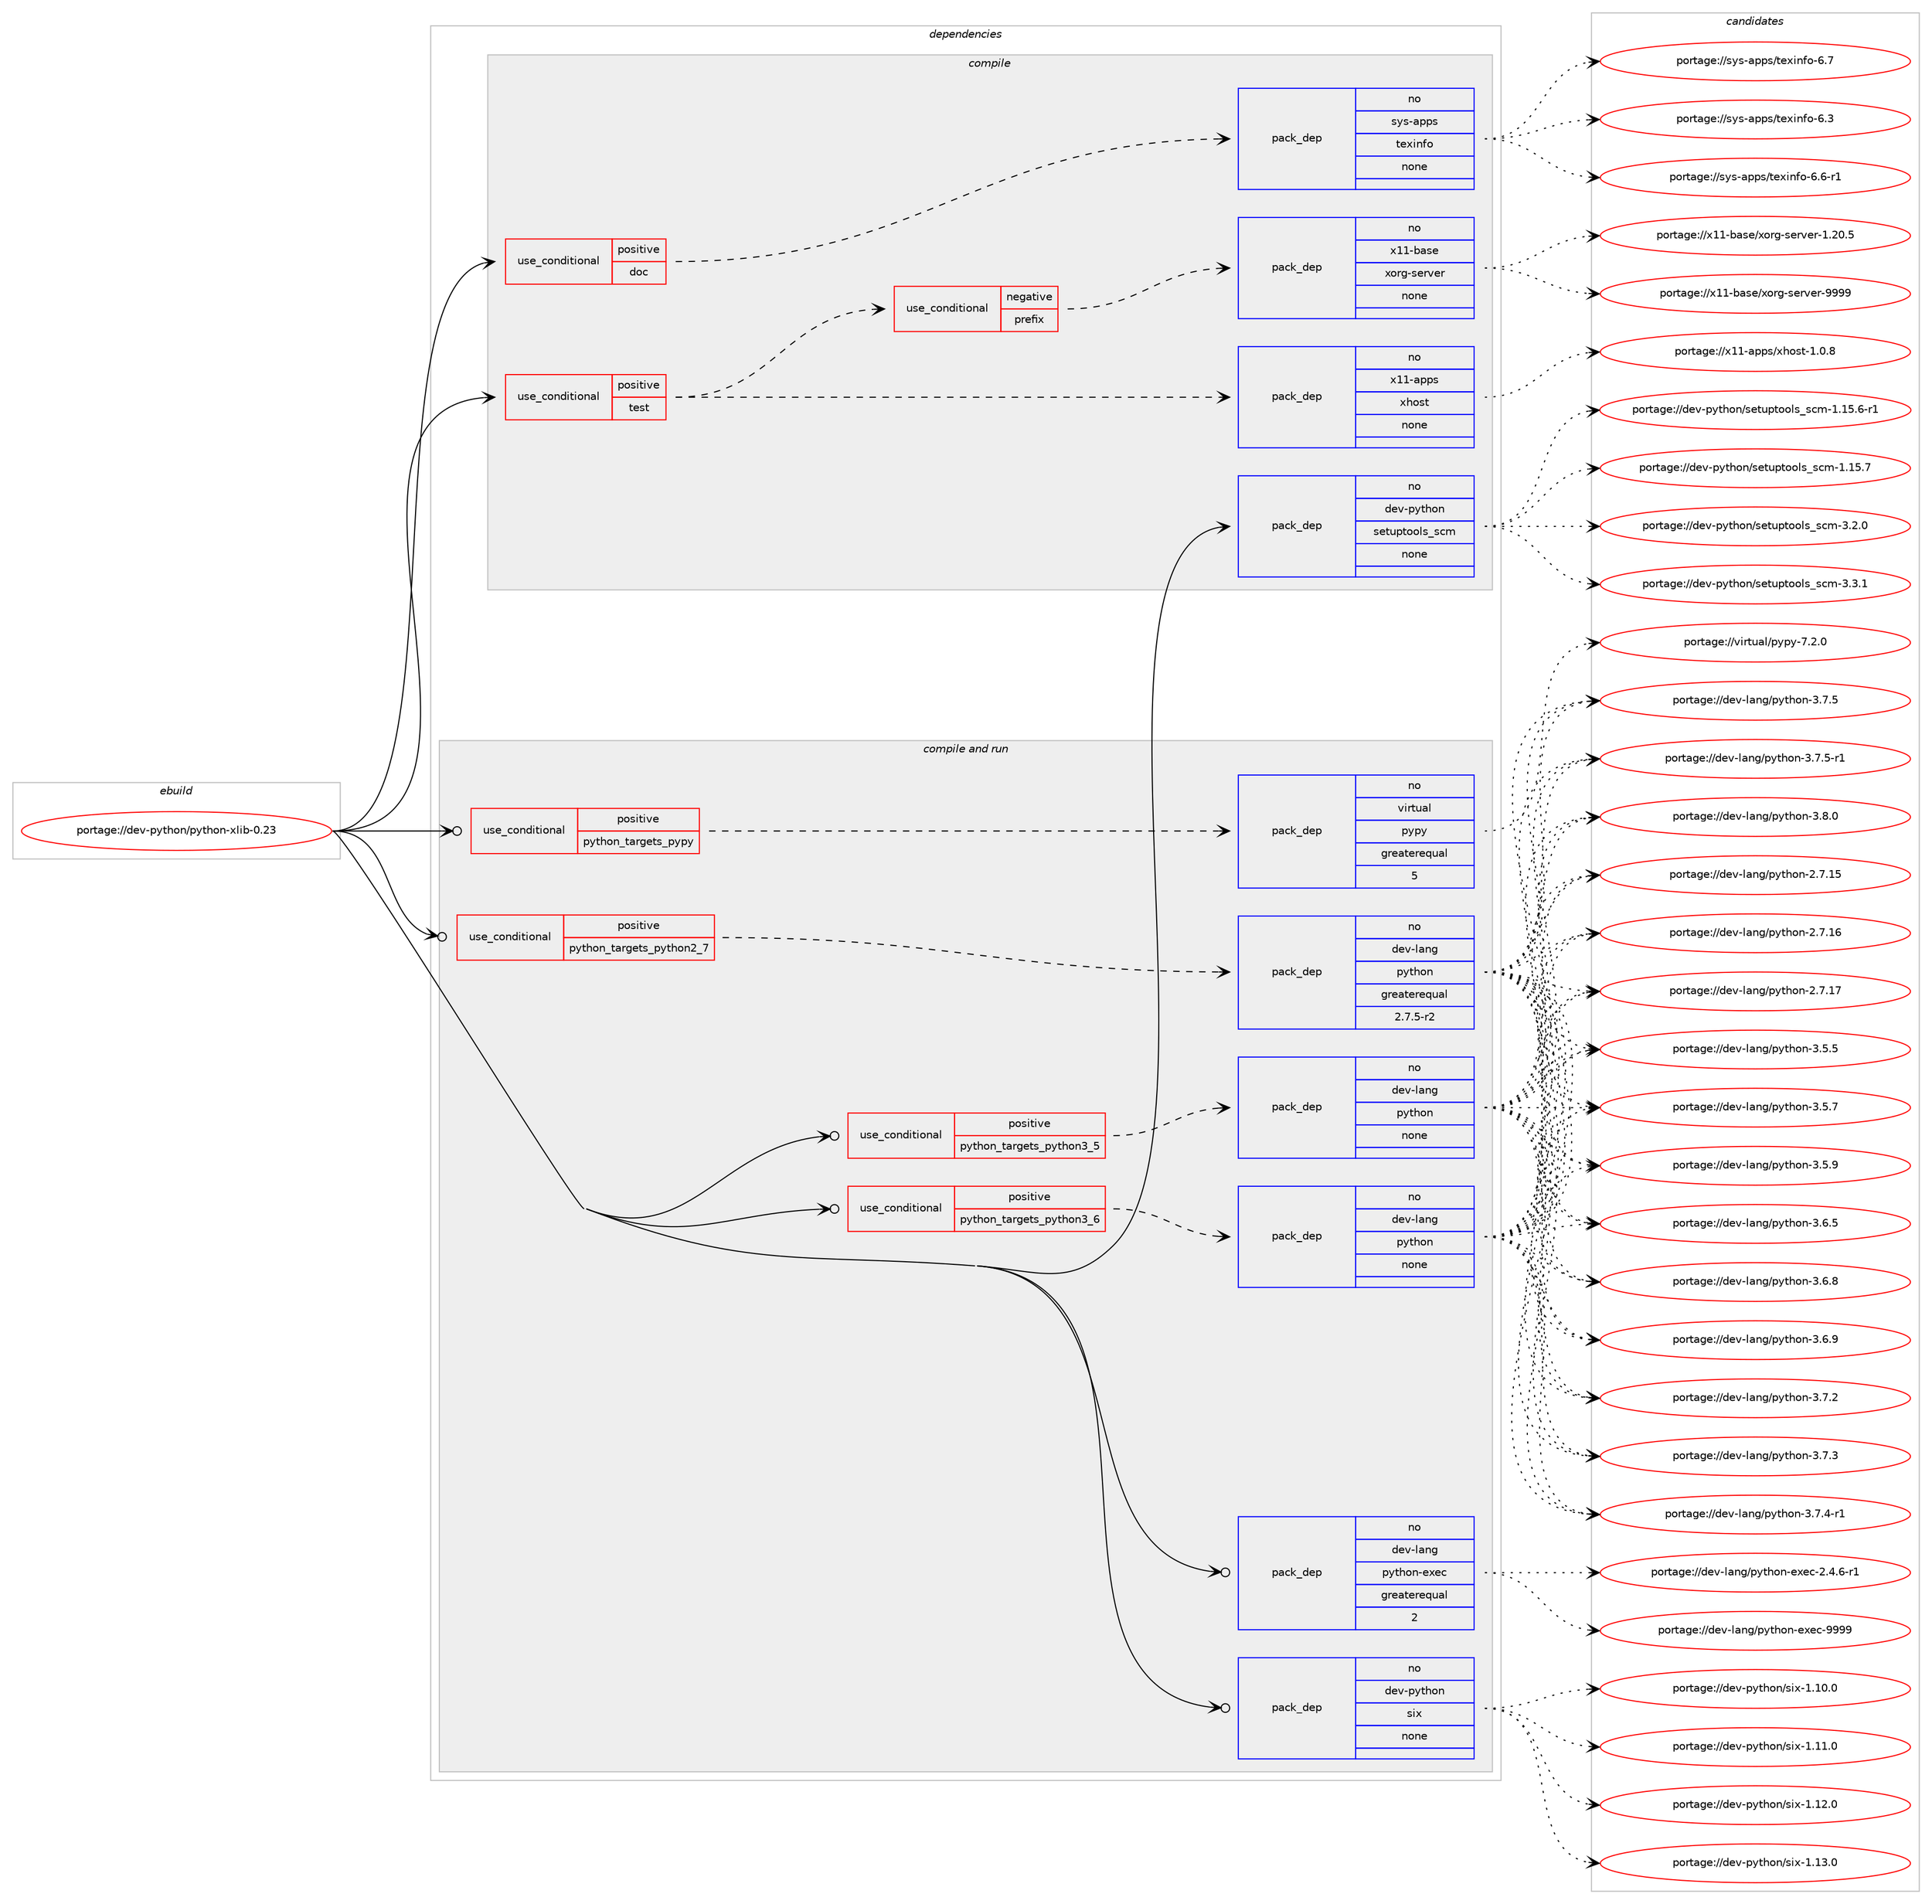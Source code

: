 digraph prolog {

# *************
# Graph options
# *************

newrank=true;
concentrate=true;
compound=true;
graph [rankdir=LR,fontname=Helvetica,fontsize=10,ranksep=1.5];#, ranksep=2.5, nodesep=0.2];
edge  [arrowhead=vee];
node  [fontname=Helvetica,fontsize=10];

# **********
# The ebuild
# **********

subgraph cluster_leftcol {
color=gray;
rank=same;
label=<<i>ebuild</i>>;
id [label="portage://dev-python/python-xlib-0.23", color=red, width=4, href="../dev-python/python-xlib-0.23.svg"];
}

# ****************
# The dependencies
# ****************

subgraph cluster_midcol {
color=gray;
label=<<i>dependencies</i>>;
subgraph cluster_compile {
fillcolor="#eeeeee";
style=filled;
label=<<i>compile</i>>;
subgraph cond37307 {
dependency168291 [label=<<TABLE BORDER="0" CELLBORDER="1" CELLSPACING="0" CELLPADDING="4"><TR><TD ROWSPAN="3" CELLPADDING="10">use_conditional</TD></TR><TR><TD>positive</TD></TR><TR><TD>doc</TD></TR></TABLE>>, shape=none, color=red];
subgraph pack127590 {
dependency168292 [label=<<TABLE BORDER="0" CELLBORDER="1" CELLSPACING="0" CELLPADDING="4" WIDTH="220"><TR><TD ROWSPAN="6" CELLPADDING="30">pack_dep</TD></TR><TR><TD WIDTH="110">no</TD></TR><TR><TD>sys-apps</TD></TR><TR><TD>texinfo</TD></TR><TR><TD>none</TD></TR><TR><TD></TD></TR></TABLE>>, shape=none, color=blue];
}
dependency168291:e -> dependency168292:w [weight=20,style="dashed",arrowhead="vee"];
}
id:e -> dependency168291:w [weight=20,style="solid",arrowhead="vee"];
subgraph cond37308 {
dependency168293 [label=<<TABLE BORDER="0" CELLBORDER="1" CELLSPACING="0" CELLPADDING="4"><TR><TD ROWSPAN="3" CELLPADDING="10">use_conditional</TD></TR><TR><TD>positive</TD></TR><TR><TD>test</TD></TR></TABLE>>, shape=none, color=red];
subgraph cond37309 {
dependency168294 [label=<<TABLE BORDER="0" CELLBORDER="1" CELLSPACING="0" CELLPADDING="4"><TR><TD ROWSPAN="3" CELLPADDING="10">use_conditional</TD></TR><TR><TD>negative</TD></TR><TR><TD>prefix</TD></TR></TABLE>>, shape=none, color=red];
subgraph pack127591 {
dependency168295 [label=<<TABLE BORDER="0" CELLBORDER="1" CELLSPACING="0" CELLPADDING="4" WIDTH="220"><TR><TD ROWSPAN="6" CELLPADDING="30">pack_dep</TD></TR><TR><TD WIDTH="110">no</TD></TR><TR><TD>x11-base</TD></TR><TR><TD>xorg-server</TD></TR><TR><TD>none</TD></TR><TR><TD></TD></TR></TABLE>>, shape=none, color=blue];
}
dependency168294:e -> dependency168295:w [weight=20,style="dashed",arrowhead="vee"];
}
dependency168293:e -> dependency168294:w [weight=20,style="dashed",arrowhead="vee"];
subgraph pack127592 {
dependency168296 [label=<<TABLE BORDER="0" CELLBORDER="1" CELLSPACING="0" CELLPADDING="4" WIDTH="220"><TR><TD ROWSPAN="6" CELLPADDING="30">pack_dep</TD></TR><TR><TD WIDTH="110">no</TD></TR><TR><TD>x11-apps</TD></TR><TR><TD>xhost</TD></TR><TR><TD>none</TD></TR><TR><TD></TD></TR></TABLE>>, shape=none, color=blue];
}
dependency168293:e -> dependency168296:w [weight=20,style="dashed",arrowhead="vee"];
}
id:e -> dependency168293:w [weight=20,style="solid",arrowhead="vee"];
subgraph pack127593 {
dependency168297 [label=<<TABLE BORDER="0" CELLBORDER="1" CELLSPACING="0" CELLPADDING="4" WIDTH="220"><TR><TD ROWSPAN="6" CELLPADDING="30">pack_dep</TD></TR><TR><TD WIDTH="110">no</TD></TR><TR><TD>dev-python</TD></TR><TR><TD>setuptools_scm</TD></TR><TR><TD>none</TD></TR><TR><TD></TD></TR></TABLE>>, shape=none, color=blue];
}
id:e -> dependency168297:w [weight=20,style="solid",arrowhead="vee"];
}
subgraph cluster_compileandrun {
fillcolor="#eeeeee";
style=filled;
label=<<i>compile and run</i>>;
subgraph cond37310 {
dependency168298 [label=<<TABLE BORDER="0" CELLBORDER="1" CELLSPACING="0" CELLPADDING="4"><TR><TD ROWSPAN="3" CELLPADDING="10">use_conditional</TD></TR><TR><TD>positive</TD></TR><TR><TD>python_targets_pypy</TD></TR></TABLE>>, shape=none, color=red];
subgraph pack127594 {
dependency168299 [label=<<TABLE BORDER="0" CELLBORDER="1" CELLSPACING="0" CELLPADDING="4" WIDTH="220"><TR><TD ROWSPAN="6" CELLPADDING="30">pack_dep</TD></TR><TR><TD WIDTH="110">no</TD></TR><TR><TD>virtual</TD></TR><TR><TD>pypy</TD></TR><TR><TD>greaterequal</TD></TR><TR><TD>5</TD></TR></TABLE>>, shape=none, color=blue];
}
dependency168298:e -> dependency168299:w [weight=20,style="dashed",arrowhead="vee"];
}
id:e -> dependency168298:w [weight=20,style="solid",arrowhead="odotvee"];
subgraph cond37311 {
dependency168300 [label=<<TABLE BORDER="0" CELLBORDER="1" CELLSPACING="0" CELLPADDING="4"><TR><TD ROWSPAN="3" CELLPADDING="10">use_conditional</TD></TR><TR><TD>positive</TD></TR><TR><TD>python_targets_python2_7</TD></TR></TABLE>>, shape=none, color=red];
subgraph pack127595 {
dependency168301 [label=<<TABLE BORDER="0" CELLBORDER="1" CELLSPACING="0" CELLPADDING="4" WIDTH="220"><TR><TD ROWSPAN="6" CELLPADDING="30">pack_dep</TD></TR><TR><TD WIDTH="110">no</TD></TR><TR><TD>dev-lang</TD></TR><TR><TD>python</TD></TR><TR><TD>greaterequal</TD></TR><TR><TD>2.7.5-r2</TD></TR></TABLE>>, shape=none, color=blue];
}
dependency168300:e -> dependency168301:w [weight=20,style="dashed",arrowhead="vee"];
}
id:e -> dependency168300:w [weight=20,style="solid",arrowhead="odotvee"];
subgraph cond37312 {
dependency168302 [label=<<TABLE BORDER="0" CELLBORDER="1" CELLSPACING="0" CELLPADDING="4"><TR><TD ROWSPAN="3" CELLPADDING="10">use_conditional</TD></TR><TR><TD>positive</TD></TR><TR><TD>python_targets_python3_5</TD></TR></TABLE>>, shape=none, color=red];
subgraph pack127596 {
dependency168303 [label=<<TABLE BORDER="0" CELLBORDER="1" CELLSPACING="0" CELLPADDING="4" WIDTH="220"><TR><TD ROWSPAN="6" CELLPADDING="30">pack_dep</TD></TR><TR><TD WIDTH="110">no</TD></TR><TR><TD>dev-lang</TD></TR><TR><TD>python</TD></TR><TR><TD>none</TD></TR><TR><TD></TD></TR></TABLE>>, shape=none, color=blue];
}
dependency168302:e -> dependency168303:w [weight=20,style="dashed",arrowhead="vee"];
}
id:e -> dependency168302:w [weight=20,style="solid",arrowhead="odotvee"];
subgraph cond37313 {
dependency168304 [label=<<TABLE BORDER="0" CELLBORDER="1" CELLSPACING="0" CELLPADDING="4"><TR><TD ROWSPAN="3" CELLPADDING="10">use_conditional</TD></TR><TR><TD>positive</TD></TR><TR><TD>python_targets_python3_6</TD></TR></TABLE>>, shape=none, color=red];
subgraph pack127597 {
dependency168305 [label=<<TABLE BORDER="0" CELLBORDER="1" CELLSPACING="0" CELLPADDING="4" WIDTH="220"><TR><TD ROWSPAN="6" CELLPADDING="30">pack_dep</TD></TR><TR><TD WIDTH="110">no</TD></TR><TR><TD>dev-lang</TD></TR><TR><TD>python</TD></TR><TR><TD>none</TD></TR><TR><TD></TD></TR></TABLE>>, shape=none, color=blue];
}
dependency168304:e -> dependency168305:w [weight=20,style="dashed",arrowhead="vee"];
}
id:e -> dependency168304:w [weight=20,style="solid",arrowhead="odotvee"];
subgraph pack127598 {
dependency168306 [label=<<TABLE BORDER="0" CELLBORDER="1" CELLSPACING="0" CELLPADDING="4" WIDTH="220"><TR><TD ROWSPAN="6" CELLPADDING="30">pack_dep</TD></TR><TR><TD WIDTH="110">no</TD></TR><TR><TD>dev-lang</TD></TR><TR><TD>python-exec</TD></TR><TR><TD>greaterequal</TD></TR><TR><TD>2</TD></TR></TABLE>>, shape=none, color=blue];
}
id:e -> dependency168306:w [weight=20,style="solid",arrowhead="odotvee"];
subgraph pack127599 {
dependency168307 [label=<<TABLE BORDER="0" CELLBORDER="1" CELLSPACING="0" CELLPADDING="4" WIDTH="220"><TR><TD ROWSPAN="6" CELLPADDING="30">pack_dep</TD></TR><TR><TD WIDTH="110">no</TD></TR><TR><TD>dev-python</TD></TR><TR><TD>six</TD></TR><TR><TD>none</TD></TR><TR><TD></TD></TR></TABLE>>, shape=none, color=blue];
}
id:e -> dependency168307:w [weight=20,style="solid",arrowhead="odotvee"];
}
subgraph cluster_run {
fillcolor="#eeeeee";
style=filled;
label=<<i>run</i>>;
}
}

# **************
# The candidates
# **************

subgraph cluster_choices {
rank=same;
color=gray;
label=<<i>candidates</i>>;

subgraph choice127590 {
color=black;
nodesep=1;
choiceportage11512111545971121121154711610112010511010211145544651 [label="portage://sys-apps/texinfo-6.3", color=red, width=4,href="../sys-apps/texinfo-6.3.svg"];
choiceportage115121115459711211211547116101120105110102111455446544511449 [label="portage://sys-apps/texinfo-6.6-r1", color=red, width=4,href="../sys-apps/texinfo-6.6-r1.svg"];
choiceportage11512111545971121121154711610112010511010211145544655 [label="portage://sys-apps/texinfo-6.7", color=red, width=4,href="../sys-apps/texinfo-6.7.svg"];
dependency168292:e -> choiceportage11512111545971121121154711610112010511010211145544651:w [style=dotted,weight="100"];
dependency168292:e -> choiceportage115121115459711211211547116101120105110102111455446544511449:w [style=dotted,weight="100"];
dependency168292:e -> choiceportage11512111545971121121154711610112010511010211145544655:w [style=dotted,weight="100"];
}
subgraph choice127591 {
color=black;
nodesep=1;
choiceportage1204949459897115101471201111141034511510111411810111445494650484653 [label="portage://x11-base/xorg-server-1.20.5", color=red, width=4,href="../x11-base/xorg-server-1.20.5.svg"];
choiceportage120494945989711510147120111114103451151011141181011144557575757 [label="portage://x11-base/xorg-server-9999", color=red, width=4,href="../x11-base/xorg-server-9999.svg"];
dependency168295:e -> choiceportage1204949459897115101471201111141034511510111411810111445494650484653:w [style=dotted,weight="100"];
dependency168295:e -> choiceportage120494945989711510147120111114103451151011141181011144557575757:w [style=dotted,weight="100"];
}
subgraph choice127592 {
color=black;
nodesep=1;
choiceportage1204949459711211211547120104111115116454946484656 [label="portage://x11-apps/xhost-1.0.8", color=red, width=4,href="../x11-apps/xhost-1.0.8.svg"];
dependency168296:e -> choiceportage1204949459711211211547120104111115116454946484656:w [style=dotted,weight="100"];
}
subgraph choice127593 {
color=black;
nodesep=1;
choiceportage10010111845112121116104111110471151011161171121161111111081159511599109454946495346544511449 [label="portage://dev-python/setuptools_scm-1.15.6-r1", color=red, width=4,href="../dev-python/setuptools_scm-1.15.6-r1.svg"];
choiceportage1001011184511212111610411111047115101116117112116111111108115951159910945494649534655 [label="portage://dev-python/setuptools_scm-1.15.7", color=red, width=4,href="../dev-python/setuptools_scm-1.15.7.svg"];
choiceportage10010111845112121116104111110471151011161171121161111111081159511599109455146504648 [label="portage://dev-python/setuptools_scm-3.2.0", color=red, width=4,href="../dev-python/setuptools_scm-3.2.0.svg"];
choiceportage10010111845112121116104111110471151011161171121161111111081159511599109455146514649 [label="portage://dev-python/setuptools_scm-3.3.1", color=red, width=4,href="../dev-python/setuptools_scm-3.3.1.svg"];
dependency168297:e -> choiceportage10010111845112121116104111110471151011161171121161111111081159511599109454946495346544511449:w [style=dotted,weight="100"];
dependency168297:e -> choiceportage1001011184511212111610411111047115101116117112116111111108115951159910945494649534655:w [style=dotted,weight="100"];
dependency168297:e -> choiceportage10010111845112121116104111110471151011161171121161111111081159511599109455146504648:w [style=dotted,weight="100"];
dependency168297:e -> choiceportage10010111845112121116104111110471151011161171121161111111081159511599109455146514649:w [style=dotted,weight="100"];
}
subgraph choice127594 {
color=black;
nodesep=1;
choiceportage1181051141161179710847112121112121455546504648 [label="portage://virtual/pypy-7.2.0", color=red, width=4,href="../virtual/pypy-7.2.0.svg"];
dependency168299:e -> choiceportage1181051141161179710847112121112121455546504648:w [style=dotted,weight="100"];
}
subgraph choice127595 {
color=black;
nodesep=1;
choiceportage10010111845108971101034711212111610411111045504655464953 [label="portage://dev-lang/python-2.7.15", color=red, width=4,href="../dev-lang/python-2.7.15.svg"];
choiceportage10010111845108971101034711212111610411111045504655464954 [label="portage://dev-lang/python-2.7.16", color=red, width=4,href="../dev-lang/python-2.7.16.svg"];
choiceportage10010111845108971101034711212111610411111045504655464955 [label="portage://dev-lang/python-2.7.17", color=red, width=4,href="../dev-lang/python-2.7.17.svg"];
choiceportage100101118451089711010347112121116104111110455146534653 [label="portage://dev-lang/python-3.5.5", color=red, width=4,href="../dev-lang/python-3.5.5.svg"];
choiceportage100101118451089711010347112121116104111110455146534655 [label="portage://dev-lang/python-3.5.7", color=red, width=4,href="../dev-lang/python-3.5.7.svg"];
choiceportage100101118451089711010347112121116104111110455146534657 [label="portage://dev-lang/python-3.5.9", color=red, width=4,href="../dev-lang/python-3.5.9.svg"];
choiceportage100101118451089711010347112121116104111110455146544653 [label="portage://dev-lang/python-3.6.5", color=red, width=4,href="../dev-lang/python-3.6.5.svg"];
choiceportage100101118451089711010347112121116104111110455146544656 [label="portage://dev-lang/python-3.6.8", color=red, width=4,href="../dev-lang/python-3.6.8.svg"];
choiceportage100101118451089711010347112121116104111110455146544657 [label="portage://dev-lang/python-3.6.9", color=red, width=4,href="../dev-lang/python-3.6.9.svg"];
choiceportage100101118451089711010347112121116104111110455146554650 [label="portage://dev-lang/python-3.7.2", color=red, width=4,href="../dev-lang/python-3.7.2.svg"];
choiceportage100101118451089711010347112121116104111110455146554651 [label="portage://dev-lang/python-3.7.3", color=red, width=4,href="../dev-lang/python-3.7.3.svg"];
choiceportage1001011184510897110103471121211161041111104551465546524511449 [label="portage://dev-lang/python-3.7.4-r1", color=red, width=4,href="../dev-lang/python-3.7.4-r1.svg"];
choiceportage100101118451089711010347112121116104111110455146554653 [label="portage://dev-lang/python-3.7.5", color=red, width=4,href="../dev-lang/python-3.7.5.svg"];
choiceportage1001011184510897110103471121211161041111104551465546534511449 [label="portage://dev-lang/python-3.7.5-r1", color=red, width=4,href="../dev-lang/python-3.7.5-r1.svg"];
choiceportage100101118451089711010347112121116104111110455146564648 [label="portage://dev-lang/python-3.8.0", color=red, width=4,href="../dev-lang/python-3.8.0.svg"];
dependency168301:e -> choiceportage10010111845108971101034711212111610411111045504655464953:w [style=dotted,weight="100"];
dependency168301:e -> choiceportage10010111845108971101034711212111610411111045504655464954:w [style=dotted,weight="100"];
dependency168301:e -> choiceportage10010111845108971101034711212111610411111045504655464955:w [style=dotted,weight="100"];
dependency168301:e -> choiceportage100101118451089711010347112121116104111110455146534653:w [style=dotted,weight="100"];
dependency168301:e -> choiceportage100101118451089711010347112121116104111110455146534655:w [style=dotted,weight="100"];
dependency168301:e -> choiceportage100101118451089711010347112121116104111110455146534657:w [style=dotted,weight="100"];
dependency168301:e -> choiceportage100101118451089711010347112121116104111110455146544653:w [style=dotted,weight="100"];
dependency168301:e -> choiceportage100101118451089711010347112121116104111110455146544656:w [style=dotted,weight="100"];
dependency168301:e -> choiceportage100101118451089711010347112121116104111110455146544657:w [style=dotted,weight="100"];
dependency168301:e -> choiceportage100101118451089711010347112121116104111110455146554650:w [style=dotted,weight="100"];
dependency168301:e -> choiceportage100101118451089711010347112121116104111110455146554651:w [style=dotted,weight="100"];
dependency168301:e -> choiceportage1001011184510897110103471121211161041111104551465546524511449:w [style=dotted,weight="100"];
dependency168301:e -> choiceportage100101118451089711010347112121116104111110455146554653:w [style=dotted,weight="100"];
dependency168301:e -> choiceportage1001011184510897110103471121211161041111104551465546534511449:w [style=dotted,weight="100"];
dependency168301:e -> choiceportage100101118451089711010347112121116104111110455146564648:w [style=dotted,weight="100"];
}
subgraph choice127596 {
color=black;
nodesep=1;
choiceportage10010111845108971101034711212111610411111045504655464953 [label="portage://dev-lang/python-2.7.15", color=red, width=4,href="../dev-lang/python-2.7.15.svg"];
choiceportage10010111845108971101034711212111610411111045504655464954 [label="portage://dev-lang/python-2.7.16", color=red, width=4,href="../dev-lang/python-2.7.16.svg"];
choiceportage10010111845108971101034711212111610411111045504655464955 [label="portage://dev-lang/python-2.7.17", color=red, width=4,href="../dev-lang/python-2.7.17.svg"];
choiceportage100101118451089711010347112121116104111110455146534653 [label="portage://dev-lang/python-3.5.5", color=red, width=4,href="../dev-lang/python-3.5.5.svg"];
choiceportage100101118451089711010347112121116104111110455146534655 [label="portage://dev-lang/python-3.5.7", color=red, width=4,href="../dev-lang/python-3.5.7.svg"];
choiceportage100101118451089711010347112121116104111110455146534657 [label="portage://dev-lang/python-3.5.9", color=red, width=4,href="../dev-lang/python-3.5.9.svg"];
choiceportage100101118451089711010347112121116104111110455146544653 [label="portage://dev-lang/python-3.6.5", color=red, width=4,href="../dev-lang/python-3.6.5.svg"];
choiceportage100101118451089711010347112121116104111110455146544656 [label="portage://dev-lang/python-3.6.8", color=red, width=4,href="../dev-lang/python-3.6.8.svg"];
choiceportage100101118451089711010347112121116104111110455146544657 [label="portage://dev-lang/python-3.6.9", color=red, width=4,href="../dev-lang/python-3.6.9.svg"];
choiceportage100101118451089711010347112121116104111110455146554650 [label="portage://dev-lang/python-3.7.2", color=red, width=4,href="../dev-lang/python-3.7.2.svg"];
choiceportage100101118451089711010347112121116104111110455146554651 [label="portage://dev-lang/python-3.7.3", color=red, width=4,href="../dev-lang/python-3.7.3.svg"];
choiceportage1001011184510897110103471121211161041111104551465546524511449 [label="portage://dev-lang/python-3.7.4-r1", color=red, width=4,href="../dev-lang/python-3.7.4-r1.svg"];
choiceportage100101118451089711010347112121116104111110455146554653 [label="portage://dev-lang/python-3.7.5", color=red, width=4,href="../dev-lang/python-3.7.5.svg"];
choiceportage1001011184510897110103471121211161041111104551465546534511449 [label="portage://dev-lang/python-3.7.5-r1", color=red, width=4,href="../dev-lang/python-3.7.5-r1.svg"];
choiceportage100101118451089711010347112121116104111110455146564648 [label="portage://dev-lang/python-3.8.0", color=red, width=4,href="../dev-lang/python-3.8.0.svg"];
dependency168303:e -> choiceportage10010111845108971101034711212111610411111045504655464953:w [style=dotted,weight="100"];
dependency168303:e -> choiceportage10010111845108971101034711212111610411111045504655464954:w [style=dotted,weight="100"];
dependency168303:e -> choiceportage10010111845108971101034711212111610411111045504655464955:w [style=dotted,weight="100"];
dependency168303:e -> choiceportage100101118451089711010347112121116104111110455146534653:w [style=dotted,weight="100"];
dependency168303:e -> choiceportage100101118451089711010347112121116104111110455146534655:w [style=dotted,weight="100"];
dependency168303:e -> choiceportage100101118451089711010347112121116104111110455146534657:w [style=dotted,weight="100"];
dependency168303:e -> choiceportage100101118451089711010347112121116104111110455146544653:w [style=dotted,weight="100"];
dependency168303:e -> choiceportage100101118451089711010347112121116104111110455146544656:w [style=dotted,weight="100"];
dependency168303:e -> choiceportage100101118451089711010347112121116104111110455146544657:w [style=dotted,weight="100"];
dependency168303:e -> choiceportage100101118451089711010347112121116104111110455146554650:w [style=dotted,weight="100"];
dependency168303:e -> choiceportage100101118451089711010347112121116104111110455146554651:w [style=dotted,weight="100"];
dependency168303:e -> choiceportage1001011184510897110103471121211161041111104551465546524511449:w [style=dotted,weight="100"];
dependency168303:e -> choiceportage100101118451089711010347112121116104111110455146554653:w [style=dotted,weight="100"];
dependency168303:e -> choiceportage1001011184510897110103471121211161041111104551465546534511449:w [style=dotted,weight="100"];
dependency168303:e -> choiceportage100101118451089711010347112121116104111110455146564648:w [style=dotted,weight="100"];
}
subgraph choice127597 {
color=black;
nodesep=1;
choiceportage10010111845108971101034711212111610411111045504655464953 [label="portage://dev-lang/python-2.7.15", color=red, width=4,href="../dev-lang/python-2.7.15.svg"];
choiceportage10010111845108971101034711212111610411111045504655464954 [label="portage://dev-lang/python-2.7.16", color=red, width=4,href="../dev-lang/python-2.7.16.svg"];
choiceportage10010111845108971101034711212111610411111045504655464955 [label="portage://dev-lang/python-2.7.17", color=red, width=4,href="../dev-lang/python-2.7.17.svg"];
choiceportage100101118451089711010347112121116104111110455146534653 [label="portage://dev-lang/python-3.5.5", color=red, width=4,href="../dev-lang/python-3.5.5.svg"];
choiceportage100101118451089711010347112121116104111110455146534655 [label="portage://dev-lang/python-3.5.7", color=red, width=4,href="../dev-lang/python-3.5.7.svg"];
choiceportage100101118451089711010347112121116104111110455146534657 [label="portage://dev-lang/python-3.5.9", color=red, width=4,href="../dev-lang/python-3.5.9.svg"];
choiceportage100101118451089711010347112121116104111110455146544653 [label="portage://dev-lang/python-3.6.5", color=red, width=4,href="../dev-lang/python-3.6.5.svg"];
choiceportage100101118451089711010347112121116104111110455146544656 [label="portage://dev-lang/python-3.6.8", color=red, width=4,href="../dev-lang/python-3.6.8.svg"];
choiceportage100101118451089711010347112121116104111110455146544657 [label="portage://dev-lang/python-3.6.9", color=red, width=4,href="../dev-lang/python-3.6.9.svg"];
choiceportage100101118451089711010347112121116104111110455146554650 [label="portage://dev-lang/python-3.7.2", color=red, width=4,href="../dev-lang/python-3.7.2.svg"];
choiceportage100101118451089711010347112121116104111110455146554651 [label="portage://dev-lang/python-3.7.3", color=red, width=4,href="../dev-lang/python-3.7.3.svg"];
choiceportage1001011184510897110103471121211161041111104551465546524511449 [label="portage://dev-lang/python-3.7.4-r1", color=red, width=4,href="../dev-lang/python-3.7.4-r1.svg"];
choiceportage100101118451089711010347112121116104111110455146554653 [label="portage://dev-lang/python-3.7.5", color=red, width=4,href="../dev-lang/python-3.7.5.svg"];
choiceportage1001011184510897110103471121211161041111104551465546534511449 [label="portage://dev-lang/python-3.7.5-r1", color=red, width=4,href="../dev-lang/python-3.7.5-r1.svg"];
choiceportage100101118451089711010347112121116104111110455146564648 [label="portage://dev-lang/python-3.8.0", color=red, width=4,href="../dev-lang/python-3.8.0.svg"];
dependency168305:e -> choiceportage10010111845108971101034711212111610411111045504655464953:w [style=dotted,weight="100"];
dependency168305:e -> choiceportage10010111845108971101034711212111610411111045504655464954:w [style=dotted,weight="100"];
dependency168305:e -> choiceportage10010111845108971101034711212111610411111045504655464955:w [style=dotted,weight="100"];
dependency168305:e -> choiceportage100101118451089711010347112121116104111110455146534653:w [style=dotted,weight="100"];
dependency168305:e -> choiceportage100101118451089711010347112121116104111110455146534655:w [style=dotted,weight="100"];
dependency168305:e -> choiceportage100101118451089711010347112121116104111110455146534657:w [style=dotted,weight="100"];
dependency168305:e -> choiceportage100101118451089711010347112121116104111110455146544653:w [style=dotted,weight="100"];
dependency168305:e -> choiceportage100101118451089711010347112121116104111110455146544656:w [style=dotted,weight="100"];
dependency168305:e -> choiceportage100101118451089711010347112121116104111110455146544657:w [style=dotted,weight="100"];
dependency168305:e -> choiceportage100101118451089711010347112121116104111110455146554650:w [style=dotted,weight="100"];
dependency168305:e -> choiceportage100101118451089711010347112121116104111110455146554651:w [style=dotted,weight="100"];
dependency168305:e -> choiceportage1001011184510897110103471121211161041111104551465546524511449:w [style=dotted,weight="100"];
dependency168305:e -> choiceportage100101118451089711010347112121116104111110455146554653:w [style=dotted,weight="100"];
dependency168305:e -> choiceportage1001011184510897110103471121211161041111104551465546534511449:w [style=dotted,weight="100"];
dependency168305:e -> choiceportage100101118451089711010347112121116104111110455146564648:w [style=dotted,weight="100"];
}
subgraph choice127598 {
color=black;
nodesep=1;
choiceportage10010111845108971101034711212111610411111045101120101994550465246544511449 [label="portage://dev-lang/python-exec-2.4.6-r1", color=red, width=4,href="../dev-lang/python-exec-2.4.6-r1.svg"];
choiceportage10010111845108971101034711212111610411111045101120101994557575757 [label="portage://dev-lang/python-exec-9999", color=red, width=4,href="../dev-lang/python-exec-9999.svg"];
dependency168306:e -> choiceportage10010111845108971101034711212111610411111045101120101994550465246544511449:w [style=dotted,weight="100"];
dependency168306:e -> choiceportage10010111845108971101034711212111610411111045101120101994557575757:w [style=dotted,weight="100"];
}
subgraph choice127599 {
color=black;
nodesep=1;
choiceportage100101118451121211161041111104711510512045494649484648 [label="portage://dev-python/six-1.10.0", color=red, width=4,href="../dev-python/six-1.10.0.svg"];
choiceportage100101118451121211161041111104711510512045494649494648 [label="portage://dev-python/six-1.11.0", color=red, width=4,href="../dev-python/six-1.11.0.svg"];
choiceportage100101118451121211161041111104711510512045494649504648 [label="portage://dev-python/six-1.12.0", color=red, width=4,href="../dev-python/six-1.12.0.svg"];
choiceportage100101118451121211161041111104711510512045494649514648 [label="portage://dev-python/six-1.13.0", color=red, width=4,href="../dev-python/six-1.13.0.svg"];
dependency168307:e -> choiceportage100101118451121211161041111104711510512045494649484648:w [style=dotted,weight="100"];
dependency168307:e -> choiceportage100101118451121211161041111104711510512045494649494648:w [style=dotted,weight="100"];
dependency168307:e -> choiceportage100101118451121211161041111104711510512045494649504648:w [style=dotted,weight="100"];
dependency168307:e -> choiceportage100101118451121211161041111104711510512045494649514648:w [style=dotted,weight="100"];
}
}

}
